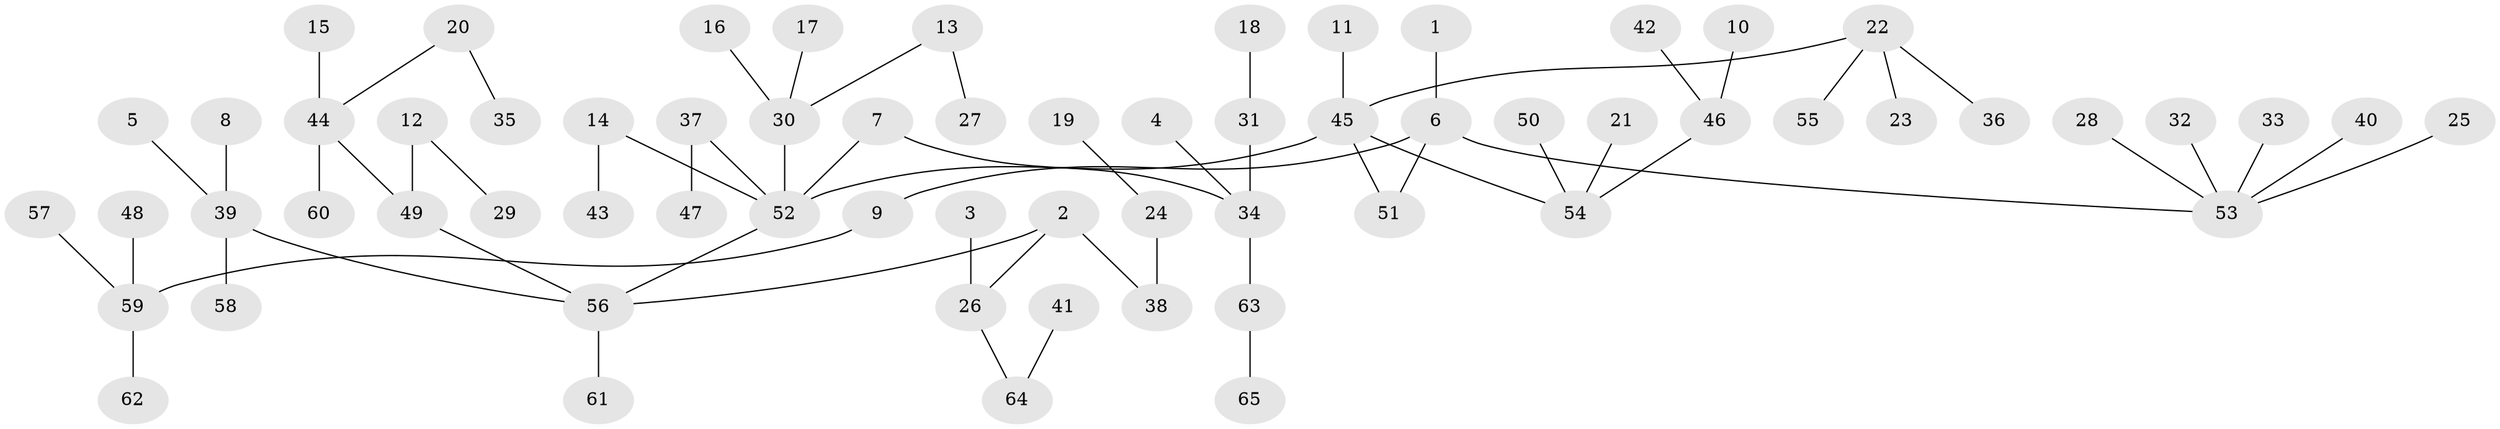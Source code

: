 // original degree distribution, {7: 0.023255813953488372, 2: 0.2713178294573643, 4: 0.05426356589147287, 3: 0.10852713178294573, 6: 0.007751937984496124, 1: 0.49612403100775193, 5: 0.03875968992248062}
// Generated by graph-tools (version 1.1) at 2025/50/03/09/25 03:50:19]
// undirected, 65 vertices, 64 edges
graph export_dot {
graph [start="1"]
  node [color=gray90,style=filled];
  1;
  2;
  3;
  4;
  5;
  6;
  7;
  8;
  9;
  10;
  11;
  12;
  13;
  14;
  15;
  16;
  17;
  18;
  19;
  20;
  21;
  22;
  23;
  24;
  25;
  26;
  27;
  28;
  29;
  30;
  31;
  32;
  33;
  34;
  35;
  36;
  37;
  38;
  39;
  40;
  41;
  42;
  43;
  44;
  45;
  46;
  47;
  48;
  49;
  50;
  51;
  52;
  53;
  54;
  55;
  56;
  57;
  58;
  59;
  60;
  61;
  62;
  63;
  64;
  65;
  1 -- 6 [weight=1.0];
  2 -- 26 [weight=1.0];
  2 -- 38 [weight=1.0];
  2 -- 56 [weight=1.0];
  3 -- 26 [weight=1.0];
  4 -- 34 [weight=1.0];
  5 -- 39 [weight=1.0];
  6 -- 9 [weight=1.0];
  6 -- 51 [weight=1.0];
  6 -- 53 [weight=1.0];
  7 -- 34 [weight=1.0];
  7 -- 52 [weight=1.0];
  8 -- 39 [weight=1.0];
  9 -- 59 [weight=1.0];
  10 -- 46 [weight=1.0];
  11 -- 45 [weight=1.0];
  12 -- 29 [weight=1.0];
  12 -- 49 [weight=1.0];
  13 -- 27 [weight=1.0];
  13 -- 30 [weight=1.0];
  14 -- 43 [weight=1.0];
  14 -- 52 [weight=1.0];
  15 -- 44 [weight=1.0];
  16 -- 30 [weight=1.0];
  17 -- 30 [weight=1.0];
  18 -- 31 [weight=1.0];
  19 -- 24 [weight=1.0];
  20 -- 35 [weight=1.0];
  20 -- 44 [weight=1.0];
  21 -- 54 [weight=1.0];
  22 -- 23 [weight=1.0];
  22 -- 36 [weight=1.0];
  22 -- 45 [weight=1.0];
  22 -- 55 [weight=1.0];
  24 -- 38 [weight=1.0];
  25 -- 53 [weight=1.0];
  26 -- 64 [weight=1.0];
  28 -- 53 [weight=1.0];
  30 -- 52 [weight=1.0];
  31 -- 34 [weight=1.0];
  32 -- 53 [weight=1.0];
  33 -- 53 [weight=1.0];
  34 -- 63 [weight=1.0];
  37 -- 47 [weight=1.0];
  37 -- 52 [weight=1.0];
  39 -- 56 [weight=1.0];
  39 -- 58 [weight=1.0];
  40 -- 53 [weight=1.0];
  41 -- 64 [weight=1.0];
  42 -- 46 [weight=1.0];
  44 -- 49 [weight=1.0];
  44 -- 60 [weight=1.0];
  45 -- 51 [weight=1.0];
  45 -- 52 [weight=1.0];
  45 -- 54 [weight=1.0];
  46 -- 54 [weight=1.0];
  48 -- 59 [weight=1.0];
  49 -- 56 [weight=1.0];
  50 -- 54 [weight=1.0];
  52 -- 56 [weight=1.0];
  56 -- 61 [weight=1.0];
  57 -- 59 [weight=1.0];
  59 -- 62 [weight=1.0];
  63 -- 65 [weight=1.0];
}
